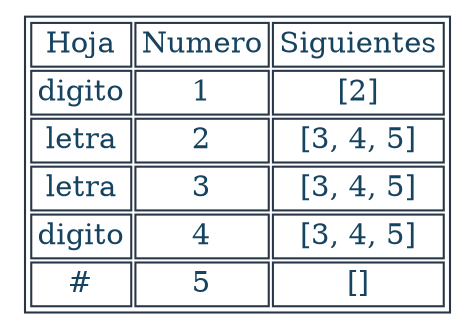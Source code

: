 digraph T {
aHtmlTable [
   shape=plaintext
   color="#283747" fontcolor="#154360" label=<

   <table border='1' cellborder='1'>
   <tr>
      <td>Hoja</td>
      <td>Numero</td>
      <td>Siguientes</td>
   </tr>	<tr><td>digito</td><td>1</td><td>[2]</td></tr>
	<tr><td>letra</td><td>2</td><td>[3, 4, 5]</td></tr>
	<tr><td>letra</td><td>3</td><td>[3, 4, 5]</td></tr>
	<tr><td>digito</td><td>4</td><td>[3, 4, 5]</td></tr>
	<tr><td>#</td><td>5</td><td>[]</td></tr>
</table>

   >]; 

}